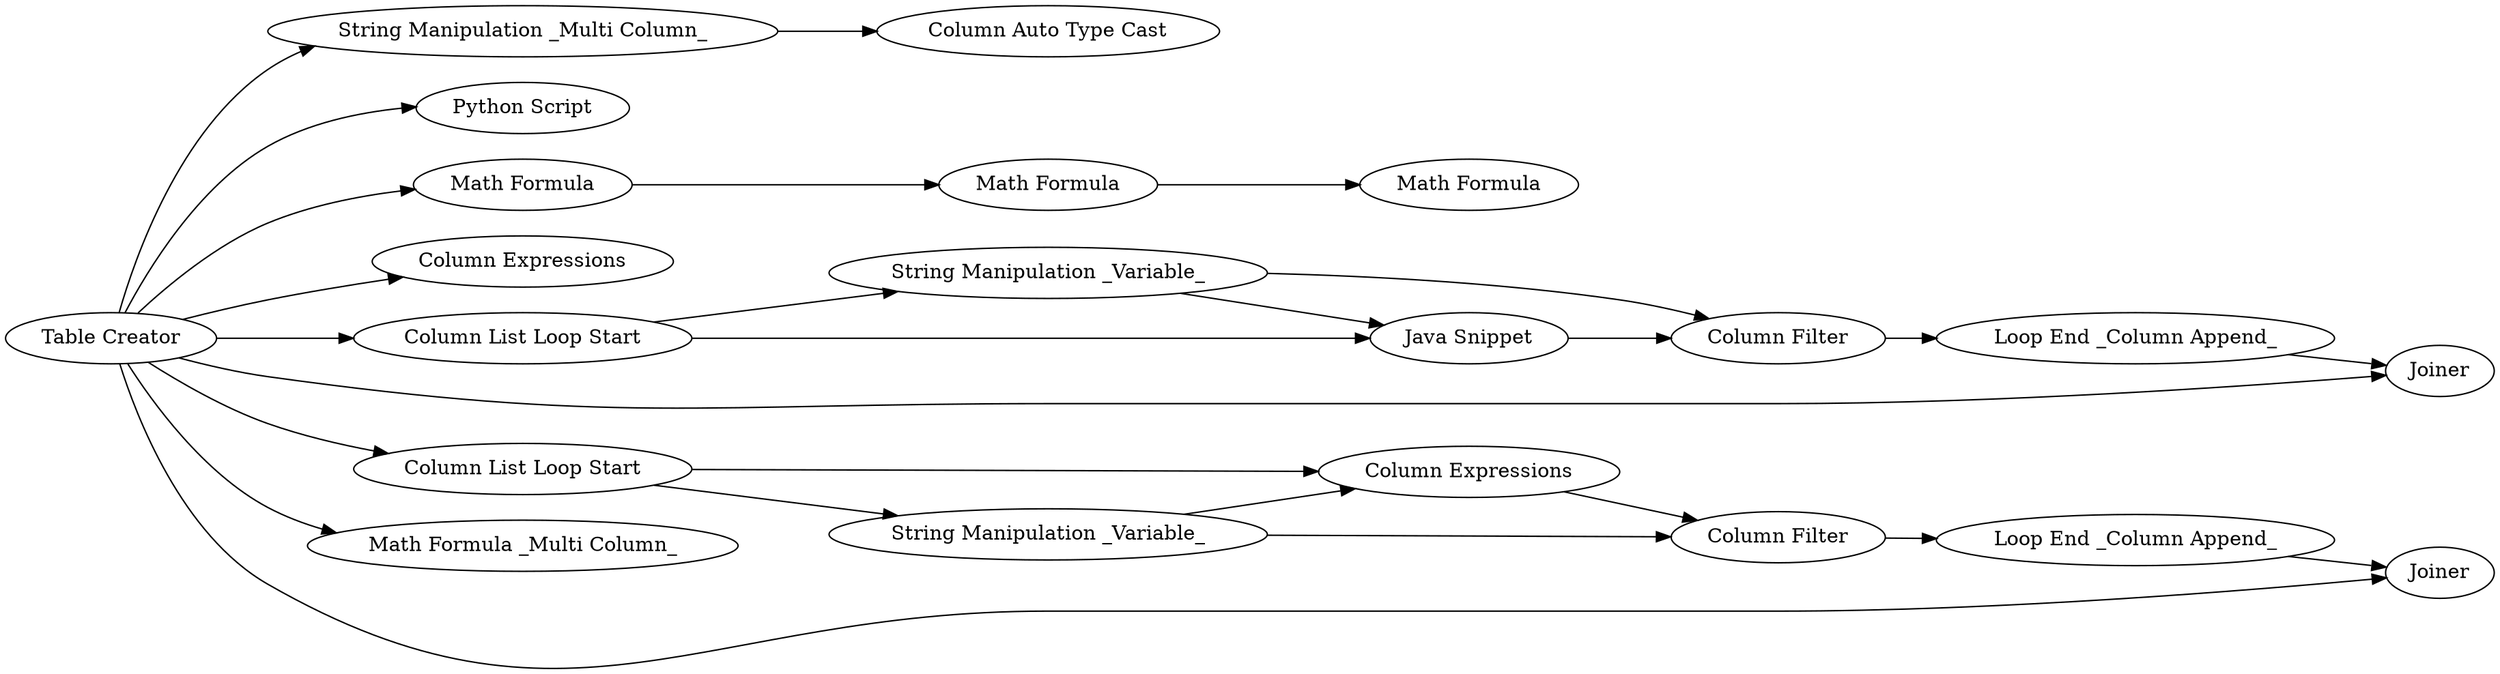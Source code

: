digraph {
	"-4062721348837527273_7" [label="Column Filter"]
	"-4062721348837527273_19" [label="String Manipulation _Variable_"]
	"-4062721348837527273_21" [label="Math Formula"]
	"-4062721348837527273_10" [label="String Manipulation _Multi Column_"]
	"-4062721348837527273_12" [label="Python Script"]
	"-4062721348837527273_5" [label="String Manipulation _Variable_"]
	"-4062721348837527273_18" [label="Java Snippet"]
	"-4062721348837527273_6" [label="Loop End _Column Append_"]
	"-4062721348837527273_20" [label="Math Formula"]
	"-4062721348837527273_11" [label="Column Auto Type Cast"]
	"-4062721348837527273_2" [label="Column Expressions"]
	"-4062721348837527273_13" [label="Column List Loop Start"]
	"-4062721348837527273_8" [label=Joiner]
	"-4062721348837527273_16" [label=Joiner]
	"-4062721348837527273_4" [label="Column Expressions"]
	"-4062721348837527273_14" [label="Loop End _Column Append_"]
	"-4062721348837527273_22" [label="Math Formula"]
	"-4062721348837527273_17" [label="Column Filter"]
	"-4062721348837527273_9" [label="Math Formula _Multi Column_"]
	"-4062721348837527273_3" [label="Column List Loop Start"]
	"-4062721348837527273_1" [label="Table Creator"]
	"-4062721348837527273_1" -> "-4062721348837527273_13"
	"-4062721348837527273_21" -> "-4062721348837527273_22"
	"-4062721348837527273_20" -> "-4062721348837527273_21"
	"-4062721348837527273_1" -> "-4062721348837527273_16"
	"-4062721348837527273_10" -> "-4062721348837527273_11"
	"-4062721348837527273_4" -> "-4062721348837527273_7"
	"-4062721348837527273_1" -> "-4062721348837527273_9"
	"-4062721348837527273_1" -> "-4062721348837527273_8"
	"-4062721348837527273_3" -> "-4062721348837527273_4"
	"-4062721348837527273_19" -> "-4062721348837527273_17"
	"-4062721348837527273_13" -> "-4062721348837527273_19"
	"-4062721348837527273_1" -> "-4062721348837527273_10"
	"-4062721348837527273_19" -> "-4062721348837527273_18"
	"-4062721348837527273_1" -> "-4062721348837527273_12"
	"-4062721348837527273_17" -> "-4062721348837527273_14"
	"-4062721348837527273_1" -> "-4062721348837527273_3"
	"-4062721348837527273_6" -> "-4062721348837527273_8"
	"-4062721348837527273_7" -> "-4062721348837527273_6"
	"-4062721348837527273_3" -> "-4062721348837527273_5"
	"-4062721348837527273_1" -> "-4062721348837527273_2"
	"-4062721348837527273_14" -> "-4062721348837527273_16"
	"-4062721348837527273_5" -> "-4062721348837527273_7"
	"-4062721348837527273_13" -> "-4062721348837527273_18"
	"-4062721348837527273_18" -> "-4062721348837527273_17"
	"-4062721348837527273_5" -> "-4062721348837527273_4"
	"-4062721348837527273_1" -> "-4062721348837527273_20"
	rankdir=LR
}
